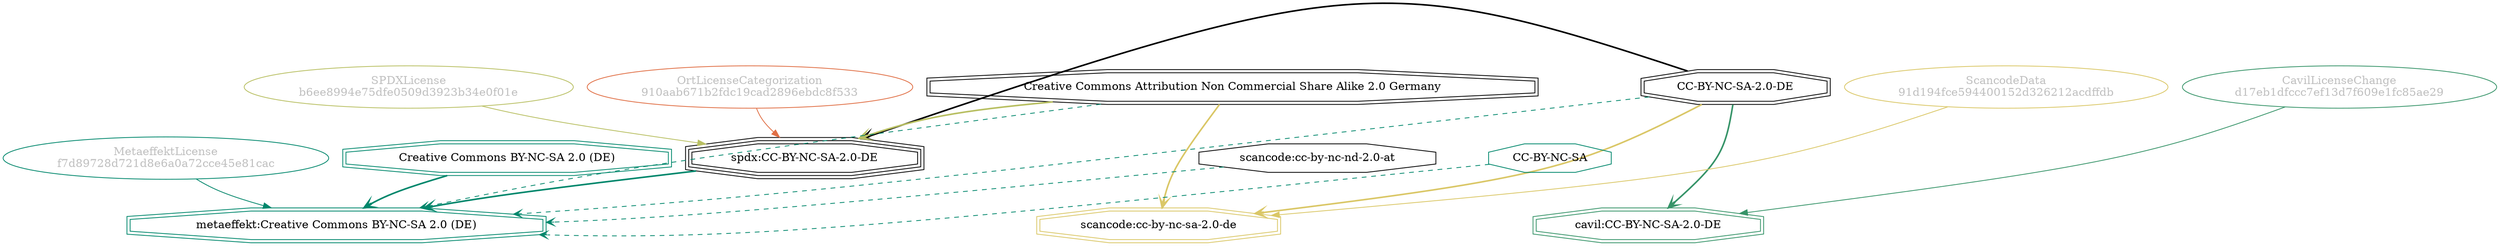 strict digraph {
    node [shape=box];
    graph [splines=curved];
    952 [label="SPDXLicense\nb6ee8994e75dfe0509d3923b34e0f01e"
        ,fontcolor=gray
        ,color="#b8bf62"
        ,fillcolor="beige;1"
        ,shape=ellipse];
    953 [label="spdx:CC-BY-NC-SA-2.0-DE"
        ,shape=tripleoctagon];
    954 [label="CC-BY-NC-SA-2.0-DE"
        ,shape=doubleoctagon];
    955 [label="Creative Commons Attribution Non Commercial Share Alike 2.0 Germany"
        ,shape=doubleoctagon];
    13322 [label="scancode:cc-by-nc-nd-2.0-at"
          ,shape=octagon];
    13372 [label="ScancodeData\n91d194fce594400152d326212acdffdb"
          ,fontcolor=gray
          ,color="#dac767"
          ,fillcolor="beige;1"
          ,shape=ellipse];
    13373 [label="scancode:cc-by-nc-sa-2.0-de"
          ,color="#dac767"
          ,shape=doubleoctagon];
    28588 [label="OrtLicenseCategorization\n910aab671b2fdc19cad2896ebdc8f533"
          ,fontcolor=gray
          ,color="#e06f45"
          ,fillcolor="beige;1"
          ,shape=ellipse];
    36583 [label="CavilLicenseChange\nd17eb1dfccc7ef13d7f609e1fc85ae29"
          ,fontcolor=gray
          ,color="#379469"
          ,fillcolor="beige;1"
          ,shape=ellipse];
    36584 [label="cavil:CC-BY-NC-SA-2.0-DE"
          ,color="#379469"
          ,shape=doubleoctagon];
    40158 [label="CC-BY-NC-SA"
          ,color="#00876c"
          ,shape=octagon];
    40195 [label="MetaeffektLicense\nf7d89728d721d8e6a0a72cce45e81cac"
          ,fontcolor=gray
          ,color="#00876c"
          ,fillcolor="beige;1"
          ,shape=ellipse];
    40196 [label="metaeffekt:Creative Commons BY-NC-SA 2.0 (DE)"
          ,color="#00876c"
          ,shape=doubleoctagon];
    40197 [label="Creative Commons BY-NC-SA 2.0 (DE)"
          ,color="#00876c"
          ,shape=doubleoctagon];
    952 -> 953 [weight=0.5
               ,color="#b8bf62"];
    953 -> 40196 [style=bold
                 ,arrowhead=vee
                 ,weight=0.7
                 ,color="#00876c"];
    954 -> 953 [style=bold
               ,arrowhead=vee
               ,weight=0.7];
    954 -> 13373 [style=bold
                 ,arrowhead=vee
                 ,weight=0.7
                 ,color="#dac767"];
    954 -> 36584 [style=bold
                 ,arrowhead=vee
                 ,weight=0.7
                 ,color="#379469"];
    954 -> 36584 [style=bold
                 ,arrowhead=vee
                 ,weight=0.7
                 ,color="#379469"];
    954 -> 40196 [style=dashed
                 ,arrowhead=vee
                 ,weight=0.5
                 ,color="#00876c"];
    955 -> 953 [style=bold
               ,arrowhead=vee
               ,weight=0.7
               ,color="#b8bf62"];
    955 -> 13373 [style=bold
                 ,arrowhead=vee
                 ,weight=0.7
                 ,color="#dac767"];
    955 -> 40196 [style=dashed
                 ,arrowhead=vee
                 ,weight=0.5
                 ,color="#00876c"];
    13322 -> 40196 [style=dashed
                   ,arrowhead=vee
                   ,weight=0.5
                   ,color="#00876c"];
    13372 -> 13373 [weight=0.5
                   ,color="#dac767"];
    28588 -> 953 [weight=0.5
                 ,color="#e06f45"];
    36583 -> 36584 [weight=0.5
                   ,color="#379469"];
    40158 -> 40196 [style=dashed
                   ,arrowhead=vee
                   ,weight=0.5
                   ,color="#00876c"];
    40195 -> 40196 [weight=0.5
                   ,color="#00876c"];
    40197 -> 40196 [style=bold
                   ,arrowhead=vee
                   ,weight=0.7
                   ,color="#00876c"];
}
